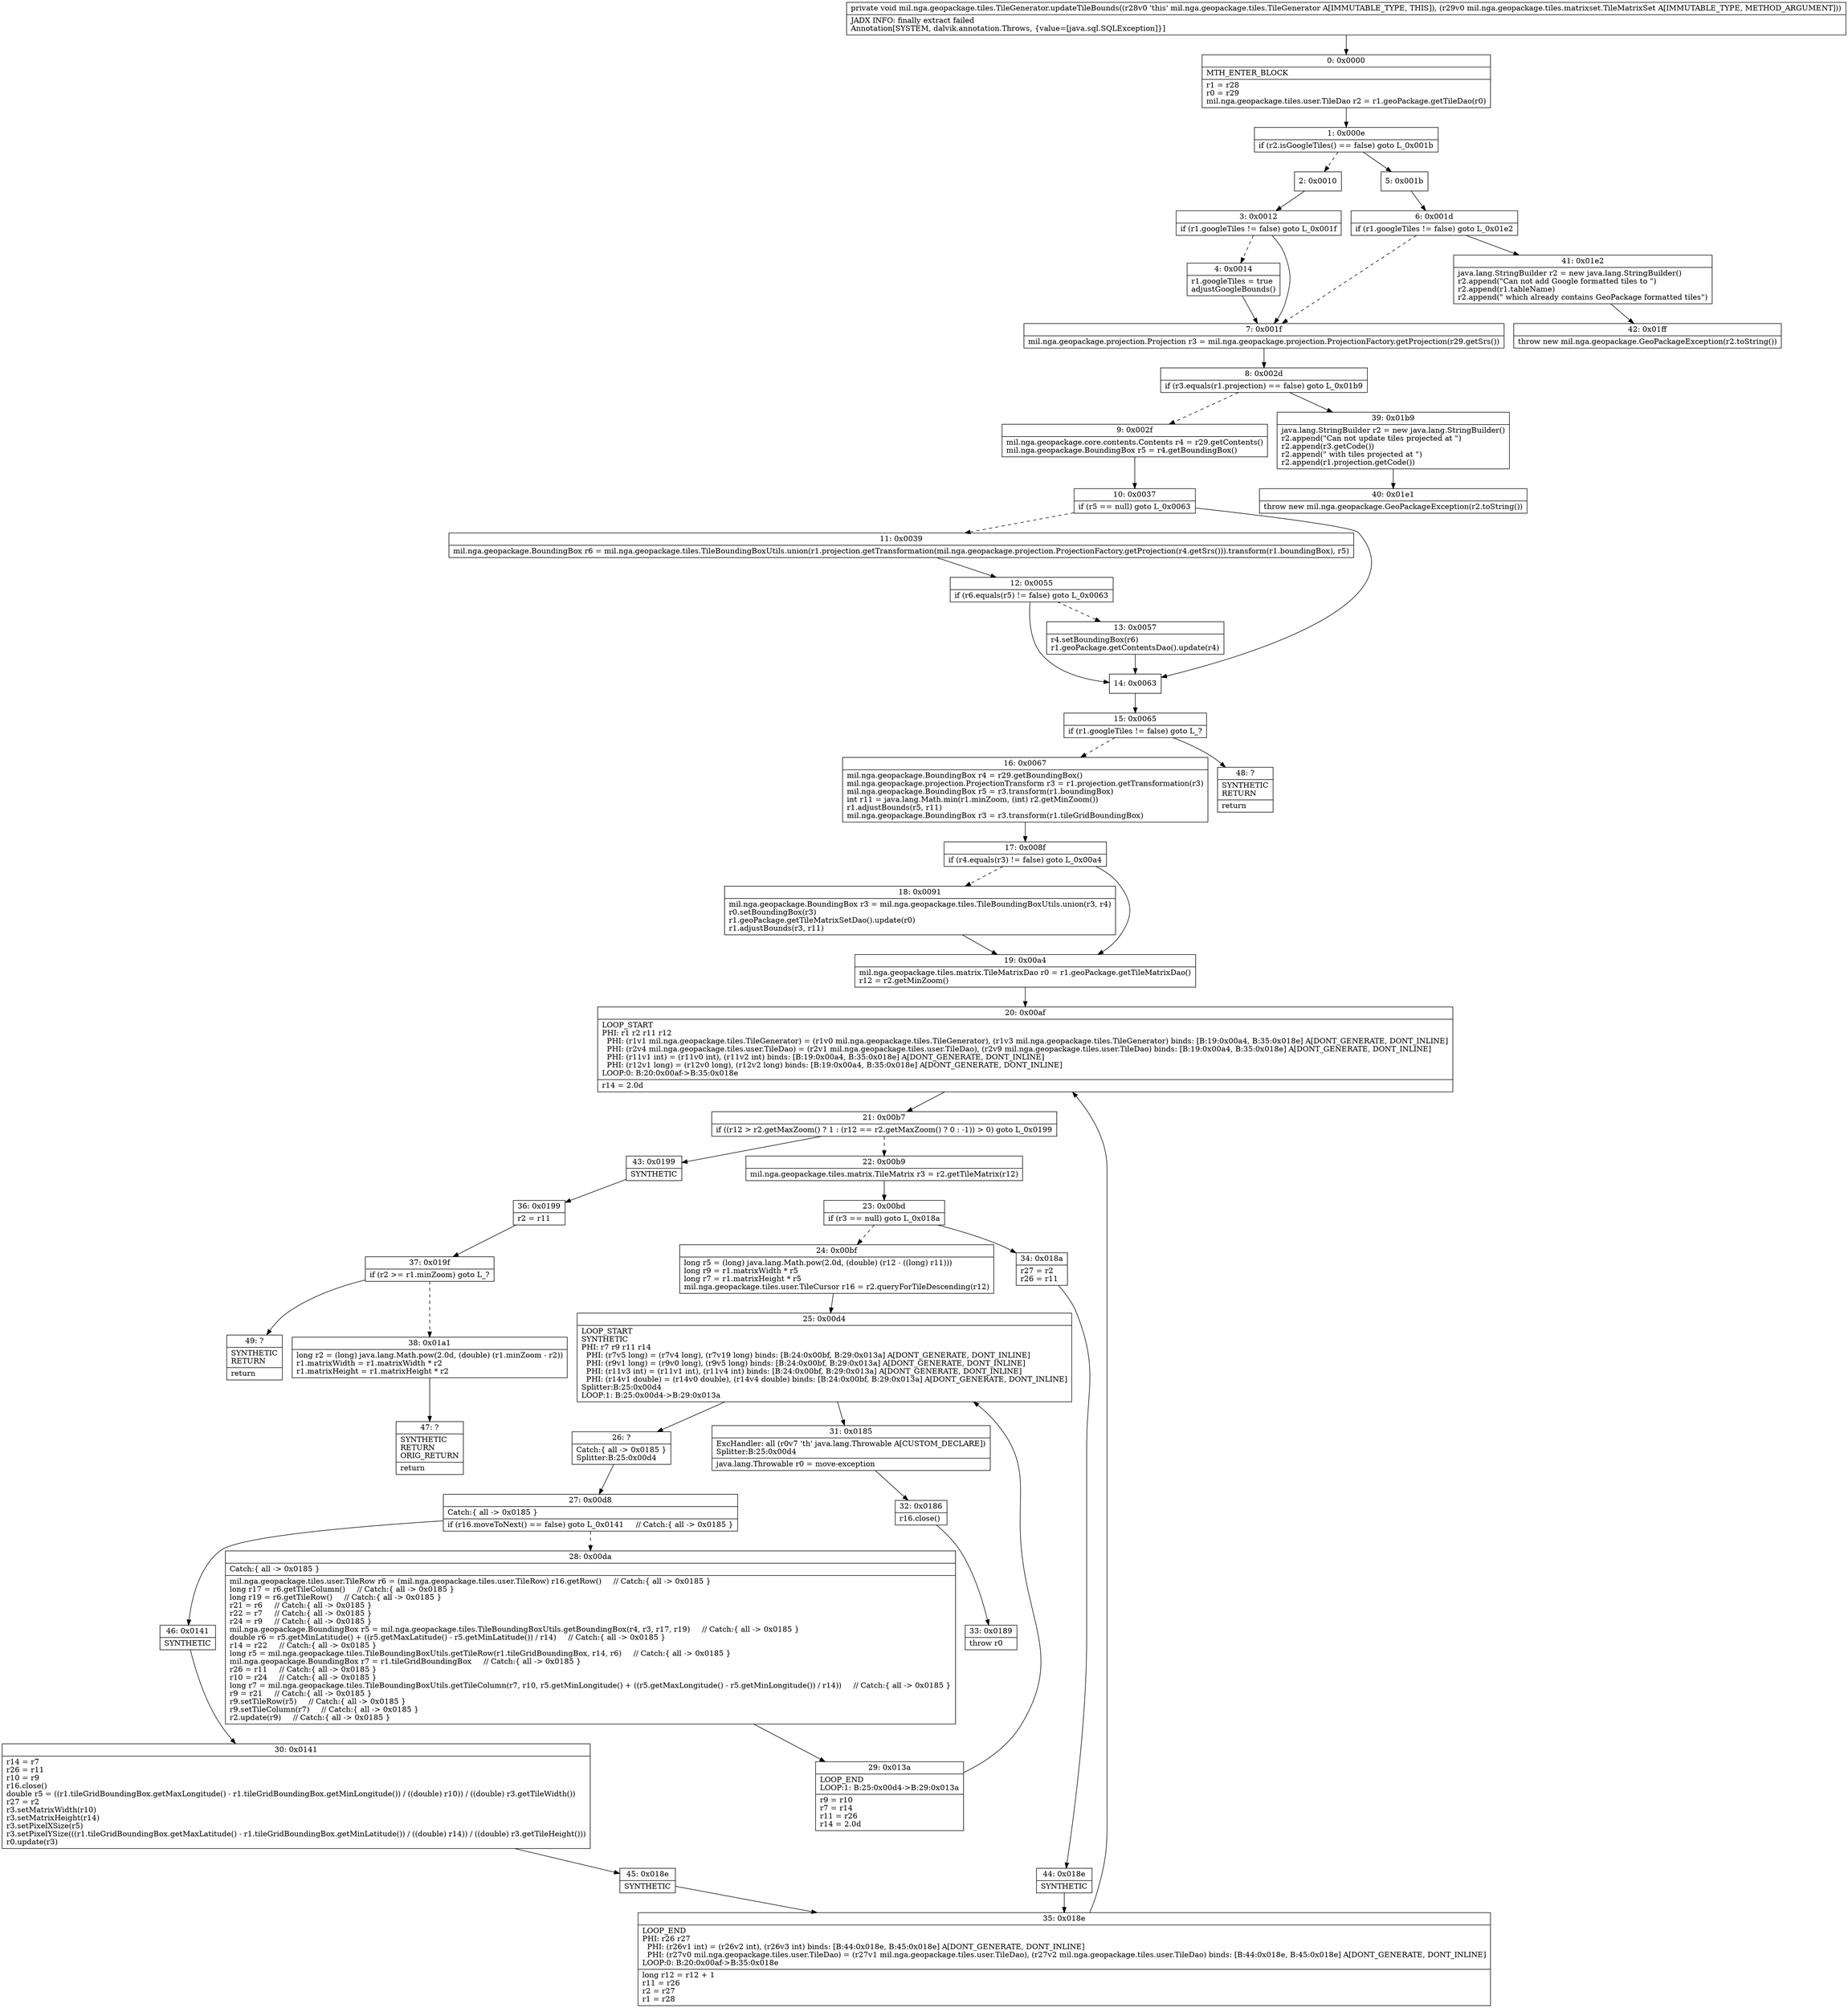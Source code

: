 digraph "CFG formil.nga.geopackage.tiles.TileGenerator.updateTileBounds(Lmil\/nga\/geopackage\/tiles\/matrixset\/TileMatrixSet;)V" {
Node_0 [shape=record,label="{0\:\ 0x0000|MTH_ENTER_BLOCK\l|r1 = r28\lr0 = r29\lmil.nga.geopackage.tiles.user.TileDao r2 = r1.geoPackage.getTileDao(r0)\l}"];
Node_1 [shape=record,label="{1\:\ 0x000e|if (r2.isGoogleTiles() == false) goto L_0x001b\l}"];
Node_2 [shape=record,label="{2\:\ 0x0010}"];
Node_3 [shape=record,label="{3\:\ 0x0012|if (r1.googleTiles != false) goto L_0x001f\l}"];
Node_4 [shape=record,label="{4\:\ 0x0014|r1.googleTiles = true\ladjustGoogleBounds()\l}"];
Node_5 [shape=record,label="{5\:\ 0x001b}"];
Node_6 [shape=record,label="{6\:\ 0x001d|if (r1.googleTiles != false) goto L_0x01e2\l}"];
Node_7 [shape=record,label="{7\:\ 0x001f|mil.nga.geopackage.projection.Projection r3 = mil.nga.geopackage.projection.ProjectionFactory.getProjection(r29.getSrs())\l}"];
Node_8 [shape=record,label="{8\:\ 0x002d|if (r3.equals(r1.projection) == false) goto L_0x01b9\l}"];
Node_9 [shape=record,label="{9\:\ 0x002f|mil.nga.geopackage.core.contents.Contents r4 = r29.getContents()\lmil.nga.geopackage.BoundingBox r5 = r4.getBoundingBox()\l}"];
Node_10 [shape=record,label="{10\:\ 0x0037|if (r5 == null) goto L_0x0063\l}"];
Node_11 [shape=record,label="{11\:\ 0x0039|mil.nga.geopackage.BoundingBox r6 = mil.nga.geopackage.tiles.TileBoundingBoxUtils.union(r1.projection.getTransformation(mil.nga.geopackage.projection.ProjectionFactory.getProjection(r4.getSrs())).transform(r1.boundingBox), r5)\l}"];
Node_12 [shape=record,label="{12\:\ 0x0055|if (r6.equals(r5) != false) goto L_0x0063\l}"];
Node_13 [shape=record,label="{13\:\ 0x0057|r4.setBoundingBox(r6)\lr1.geoPackage.getContentsDao().update(r4)\l}"];
Node_14 [shape=record,label="{14\:\ 0x0063}"];
Node_15 [shape=record,label="{15\:\ 0x0065|if (r1.googleTiles != false) goto L_?\l}"];
Node_16 [shape=record,label="{16\:\ 0x0067|mil.nga.geopackage.BoundingBox r4 = r29.getBoundingBox()\lmil.nga.geopackage.projection.ProjectionTransform r3 = r1.projection.getTransformation(r3)\lmil.nga.geopackage.BoundingBox r5 = r3.transform(r1.boundingBox)\lint r11 = java.lang.Math.min(r1.minZoom, (int) r2.getMinZoom())\lr1.adjustBounds(r5, r11)\lmil.nga.geopackage.BoundingBox r3 = r3.transform(r1.tileGridBoundingBox)\l}"];
Node_17 [shape=record,label="{17\:\ 0x008f|if (r4.equals(r3) != false) goto L_0x00a4\l}"];
Node_18 [shape=record,label="{18\:\ 0x0091|mil.nga.geopackage.BoundingBox r3 = mil.nga.geopackage.tiles.TileBoundingBoxUtils.union(r3, r4)\lr0.setBoundingBox(r3)\lr1.geoPackage.getTileMatrixSetDao().update(r0)\lr1.adjustBounds(r3, r11)\l}"];
Node_19 [shape=record,label="{19\:\ 0x00a4|mil.nga.geopackage.tiles.matrix.TileMatrixDao r0 = r1.geoPackage.getTileMatrixDao()\lr12 = r2.getMinZoom()\l}"];
Node_20 [shape=record,label="{20\:\ 0x00af|LOOP_START\lPHI: r1 r2 r11 r12 \l  PHI: (r1v1 mil.nga.geopackage.tiles.TileGenerator) = (r1v0 mil.nga.geopackage.tiles.TileGenerator), (r1v3 mil.nga.geopackage.tiles.TileGenerator) binds: [B:19:0x00a4, B:35:0x018e] A[DONT_GENERATE, DONT_INLINE]\l  PHI: (r2v4 mil.nga.geopackage.tiles.user.TileDao) = (r2v1 mil.nga.geopackage.tiles.user.TileDao), (r2v9 mil.nga.geopackage.tiles.user.TileDao) binds: [B:19:0x00a4, B:35:0x018e] A[DONT_GENERATE, DONT_INLINE]\l  PHI: (r11v1 int) = (r11v0 int), (r11v2 int) binds: [B:19:0x00a4, B:35:0x018e] A[DONT_GENERATE, DONT_INLINE]\l  PHI: (r12v1 long) = (r12v0 long), (r12v2 long) binds: [B:19:0x00a4, B:35:0x018e] A[DONT_GENERATE, DONT_INLINE]\lLOOP:0: B:20:0x00af\-\>B:35:0x018e\l|r14 = 2.0d\l}"];
Node_21 [shape=record,label="{21\:\ 0x00b7|if ((r12 \> r2.getMaxZoom() ? 1 : (r12 == r2.getMaxZoom() ? 0 : \-1)) \> 0) goto L_0x0199\l}"];
Node_22 [shape=record,label="{22\:\ 0x00b9|mil.nga.geopackage.tiles.matrix.TileMatrix r3 = r2.getTileMatrix(r12)\l}"];
Node_23 [shape=record,label="{23\:\ 0x00bd|if (r3 == null) goto L_0x018a\l}"];
Node_24 [shape=record,label="{24\:\ 0x00bf|long r5 = (long) java.lang.Math.pow(2.0d, (double) (r12 \- ((long) r11)))\llong r9 = r1.matrixWidth * r5\llong r7 = r1.matrixHeight * r5\lmil.nga.geopackage.tiles.user.TileCursor r16 = r2.queryForTileDescending(r12)\l}"];
Node_25 [shape=record,label="{25\:\ 0x00d4|LOOP_START\lSYNTHETIC\lPHI: r7 r9 r11 r14 \l  PHI: (r7v5 long) = (r7v4 long), (r7v19 long) binds: [B:24:0x00bf, B:29:0x013a] A[DONT_GENERATE, DONT_INLINE]\l  PHI: (r9v1 long) = (r9v0 long), (r9v5 long) binds: [B:24:0x00bf, B:29:0x013a] A[DONT_GENERATE, DONT_INLINE]\l  PHI: (r11v3 int) = (r11v1 int), (r11v4 int) binds: [B:24:0x00bf, B:29:0x013a] A[DONT_GENERATE, DONT_INLINE]\l  PHI: (r14v1 double) = (r14v0 double), (r14v4 double) binds: [B:24:0x00bf, B:29:0x013a] A[DONT_GENERATE, DONT_INLINE]\lSplitter:B:25:0x00d4\lLOOP:1: B:25:0x00d4\-\>B:29:0x013a\l}"];
Node_26 [shape=record,label="{26\:\ ?|Catch:\{ all \-\> 0x0185 \}\lSplitter:B:25:0x00d4\l}"];
Node_27 [shape=record,label="{27\:\ 0x00d8|Catch:\{ all \-\> 0x0185 \}\l|if (r16.moveToNext() == false) goto L_0x0141     \/\/ Catch:\{ all \-\> 0x0185 \}\l}"];
Node_28 [shape=record,label="{28\:\ 0x00da|Catch:\{ all \-\> 0x0185 \}\l|mil.nga.geopackage.tiles.user.TileRow r6 = (mil.nga.geopackage.tiles.user.TileRow) r16.getRow()     \/\/ Catch:\{ all \-\> 0x0185 \}\llong r17 = r6.getTileColumn()     \/\/ Catch:\{ all \-\> 0x0185 \}\llong r19 = r6.getTileRow()     \/\/ Catch:\{ all \-\> 0x0185 \}\lr21 = r6     \/\/ Catch:\{ all \-\> 0x0185 \}\lr22 = r7     \/\/ Catch:\{ all \-\> 0x0185 \}\lr24 = r9     \/\/ Catch:\{ all \-\> 0x0185 \}\lmil.nga.geopackage.BoundingBox r5 = mil.nga.geopackage.tiles.TileBoundingBoxUtils.getBoundingBox(r4, r3, r17, r19)     \/\/ Catch:\{ all \-\> 0x0185 \}\ldouble r6 = r5.getMinLatitude() + ((r5.getMaxLatitude() \- r5.getMinLatitude()) \/ r14)     \/\/ Catch:\{ all \-\> 0x0185 \}\lr14 = r22     \/\/ Catch:\{ all \-\> 0x0185 \}\llong r5 = mil.nga.geopackage.tiles.TileBoundingBoxUtils.getTileRow(r1.tileGridBoundingBox, r14, r6)     \/\/ Catch:\{ all \-\> 0x0185 \}\lmil.nga.geopackage.BoundingBox r7 = r1.tileGridBoundingBox     \/\/ Catch:\{ all \-\> 0x0185 \}\lr26 = r11     \/\/ Catch:\{ all \-\> 0x0185 \}\lr10 = r24     \/\/ Catch:\{ all \-\> 0x0185 \}\llong r7 = mil.nga.geopackage.tiles.TileBoundingBoxUtils.getTileColumn(r7, r10, r5.getMinLongitude() + ((r5.getMaxLongitude() \- r5.getMinLongitude()) \/ r14))     \/\/ Catch:\{ all \-\> 0x0185 \}\lr9 = r21     \/\/ Catch:\{ all \-\> 0x0185 \}\lr9.setTileRow(r5)     \/\/ Catch:\{ all \-\> 0x0185 \}\lr9.setTileColumn(r7)     \/\/ Catch:\{ all \-\> 0x0185 \}\lr2.update(r9)     \/\/ Catch:\{ all \-\> 0x0185 \}\l}"];
Node_29 [shape=record,label="{29\:\ 0x013a|LOOP_END\lLOOP:1: B:25:0x00d4\-\>B:29:0x013a\l|r9 = r10\lr7 = r14\lr11 = r26\lr14 = 2.0d\l}"];
Node_30 [shape=record,label="{30\:\ 0x0141|r14 = r7\lr26 = r11\lr10 = r9\lr16.close()\ldouble r5 = ((r1.tileGridBoundingBox.getMaxLongitude() \- r1.tileGridBoundingBox.getMinLongitude()) \/ ((double) r10)) \/ ((double) r3.getTileWidth())\lr27 = r2\lr3.setMatrixWidth(r10)\lr3.setMatrixHeight(r14)\lr3.setPixelXSize(r5)\lr3.setPixelYSize(((r1.tileGridBoundingBox.getMaxLatitude() \- r1.tileGridBoundingBox.getMinLatitude()) \/ ((double) r14)) \/ ((double) r3.getTileHeight()))\lr0.update(r3)\l}"];
Node_31 [shape=record,label="{31\:\ 0x0185|ExcHandler: all (r0v7 'th' java.lang.Throwable A[CUSTOM_DECLARE])\lSplitter:B:25:0x00d4\l|java.lang.Throwable r0 = move\-exception\l}"];
Node_32 [shape=record,label="{32\:\ 0x0186|r16.close()\l}"];
Node_33 [shape=record,label="{33\:\ 0x0189|throw r0\l}"];
Node_34 [shape=record,label="{34\:\ 0x018a|r27 = r2\lr26 = r11\l}"];
Node_35 [shape=record,label="{35\:\ 0x018e|LOOP_END\lPHI: r26 r27 \l  PHI: (r26v1 int) = (r26v2 int), (r26v3 int) binds: [B:44:0x018e, B:45:0x018e] A[DONT_GENERATE, DONT_INLINE]\l  PHI: (r27v0 mil.nga.geopackage.tiles.user.TileDao) = (r27v1 mil.nga.geopackage.tiles.user.TileDao), (r27v2 mil.nga.geopackage.tiles.user.TileDao) binds: [B:44:0x018e, B:45:0x018e] A[DONT_GENERATE, DONT_INLINE]\lLOOP:0: B:20:0x00af\-\>B:35:0x018e\l|long r12 = r12 + 1\lr11 = r26\lr2 = r27\lr1 = r28\l}"];
Node_36 [shape=record,label="{36\:\ 0x0199|r2 = r11\l}"];
Node_37 [shape=record,label="{37\:\ 0x019f|if (r2 \>= r1.minZoom) goto L_?\l}"];
Node_38 [shape=record,label="{38\:\ 0x01a1|long r2 = (long) java.lang.Math.pow(2.0d, (double) (r1.minZoom \- r2))\lr1.matrixWidth = r1.matrixWidth * r2\lr1.matrixHeight = r1.matrixHeight * r2\l}"];
Node_39 [shape=record,label="{39\:\ 0x01b9|java.lang.StringBuilder r2 = new java.lang.StringBuilder()\lr2.append(\"Can not update tiles projected at \")\lr2.append(r3.getCode())\lr2.append(\" with tiles projected at \")\lr2.append(r1.projection.getCode())\l}"];
Node_40 [shape=record,label="{40\:\ 0x01e1|throw new mil.nga.geopackage.GeoPackageException(r2.toString())\l}"];
Node_41 [shape=record,label="{41\:\ 0x01e2|java.lang.StringBuilder r2 = new java.lang.StringBuilder()\lr2.append(\"Can not add Google formatted tiles to \")\lr2.append(r1.tableName)\lr2.append(\" which already contains GeoPackage formatted tiles\")\l}"];
Node_42 [shape=record,label="{42\:\ 0x01ff|throw new mil.nga.geopackage.GeoPackageException(r2.toString())\l}"];
Node_43 [shape=record,label="{43\:\ 0x0199|SYNTHETIC\l}"];
Node_44 [shape=record,label="{44\:\ 0x018e|SYNTHETIC\l}"];
Node_45 [shape=record,label="{45\:\ 0x018e|SYNTHETIC\l}"];
Node_46 [shape=record,label="{46\:\ 0x0141|SYNTHETIC\l}"];
Node_47 [shape=record,label="{47\:\ ?|SYNTHETIC\lRETURN\lORIG_RETURN\l|return\l}"];
Node_48 [shape=record,label="{48\:\ ?|SYNTHETIC\lRETURN\l|return\l}"];
Node_49 [shape=record,label="{49\:\ ?|SYNTHETIC\lRETURN\l|return\l}"];
MethodNode[shape=record,label="{private void mil.nga.geopackage.tiles.TileGenerator.updateTileBounds((r28v0 'this' mil.nga.geopackage.tiles.TileGenerator A[IMMUTABLE_TYPE, THIS]), (r29v0 mil.nga.geopackage.tiles.matrixset.TileMatrixSet A[IMMUTABLE_TYPE, METHOD_ARGUMENT]))  | JADX INFO: finally extract failed\lAnnotation[SYSTEM, dalvik.annotation.Throws, \{value=[java.sql.SQLException]\}]\l}"];
MethodNode -> Node_0;
Node_0 -> Node_1;
Node_1 -> Node_2[style=dashed];
Node_1 -> Node_5;
Node_2 -> Node_3;
Node_3 -> Node_4[style=dashed];
Node_3 -> Node_7;
Node_4 -> Node_7;
Node_5 -> Node_6;
Node_6 -> Node_7[style=dashed];
Node_6 -> Node_41;
Node_7 -> Node_8;
Node_8 -> Node_9[style=dashed];
Node_8 -> Node_39;
Node_9 -> Node_10;
Node_10 -> Node_11[style=dashed];
Node_10 -> Node_14;
Node_11 -> Node_12;
Node_12 -> Node_13[style=dashed];
Node_12 -> Node_14;
Node_13 -> Node_14;
Node_14 -> Node_15;
Node_15 -> Node_16[style=dashed];
Node_15 -> Node_48;
Node_16 -> Node_17;
Node_17 -> Node_18[style=dashed];
Node_17 -> Node_19;
Node_18 -> Node_19;
Node_19 -> Node_20;
Node_20 -> Node_21;
Node_21 -> Node_22[style=dashed];
Node_21 -> Node_43;
Node_22 -> Node_23;
Node_23 -> Node_24[style=dashed];
Node_23 -> Node_34;
Node_24 -> Node_25;
Node_25 -> Node_26;
Node_25 -> Node_31;
Node_26 -> Node_27;
Node_27 -> Node_28[style=dashed];
Node_27 -> Node_46;
Node_28 -> Node_29;
Node_29 -> Node_25;
Node_30 -> Node_45;
Node_31 -> Node_32;
Node_32 -> Node_33;
Node_34 -> Node_44;
Node_35 -> Node_20;
Node_36 -> Node_37;
Node_37 -> Node_38[style=dashed];
Node_37 -> Node_49;
Node_38 -> Node_47;
Node_39 -> Node_40;
Node_41 -> Node_42;
Node_43 -> Node_36;
Node_44 -> Node_35;
Node_45 -> Node_35;
Node_46 -> Node_30;
}

